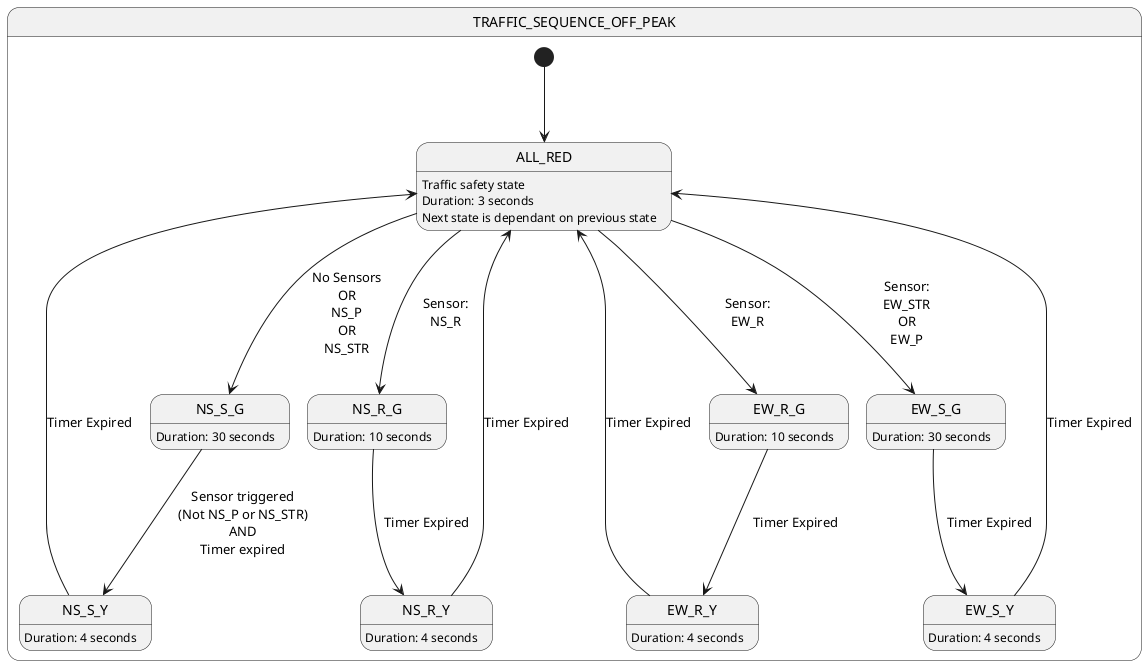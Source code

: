 @startuml

state TRAFFIC_SEQUENCE_OFF_PEAK {

    [*]     ---> ALL_RED

    ALL_RED ---> NS_S_G: No Sensors\nOR\nNS_P\nOR\nNS_STR
    NS_S_G  ---> NS_S_Y: Sensor triggered\n(Not NS_P or NS_STR)\nAND\nTimer expired
    NS_S_Y  ---> ALL_RED: Timer Expired

    ALL_RED ---> NS_R_G: Sensor:\nNS_R
    NS_R_G  ---> NS_R_Y: Timer Expired
    NS_R_Y  ---> ALL_RED: Timer Expired

    ALL_RED ---> EW_R_G: Sensor:\nEW_R
    EW_R_G  ---> EW_R_Y: Timer Expired
    EW_R_Y  ---> ALL_RED: Timer Expired

    ALL_RED ---> EW_S_G: Sensor:\nEW_STR\nOR\nEW_P
    EW_S_G  ---> EW_S_Y: Timer Expired
    EW_S_Y  ---> ALL_RED: Timer Expired

}

ALL_RED: Traffic safety state
ALL_RED: Duration: 3 seconds
ALL_RED: Next state is dependant on previous state

NS_S_G: Duration: 30 seconds
EW_S_G: Duration: 30 seconds

EW_R_G: Duration: 10 seconds
NS_R_G: Duration: 10 seconds

NS_S_Y: Duration: 4 seconds
EW_R_Y: Duration: 4 seconds
EW_S_Y: Duration: 4 seconds
NS_R_Y: Duration: 4 seconds

@enduml
